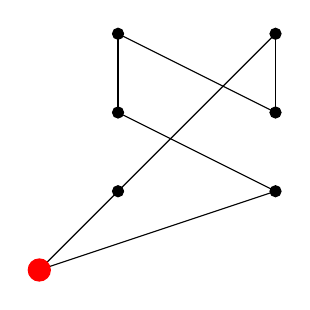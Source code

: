 \draw [black] (0, 0) -- (1, 1);
\filldraw [black] (0, 0) circle (2pt);
\draw [black] (1, 1) --(3, 3);
\filldraw [black] (1, 1) circle (2pt);
\draw [black] (3, 3) --(3, 2);
\filldraw [black] (3, 3) circle (2pt);
\draw [black] (3, 2) --(1, 3);
\filldraw [black] (3, 2) circle (2pt);
\draw [black] (1, 3) --(1, 2);
\filldraw [black] (1, 3) circle (2pt);
\draw [black] (1, 2) --(3, 1);
\filldraw [black] (1, 2) circle (2pt);
\draw [black] (3, 1) --(0, 0);
\filldraw (3, 1) [black] circle (2pt);
\filldraw [red] (0, 0) circle (4pt);